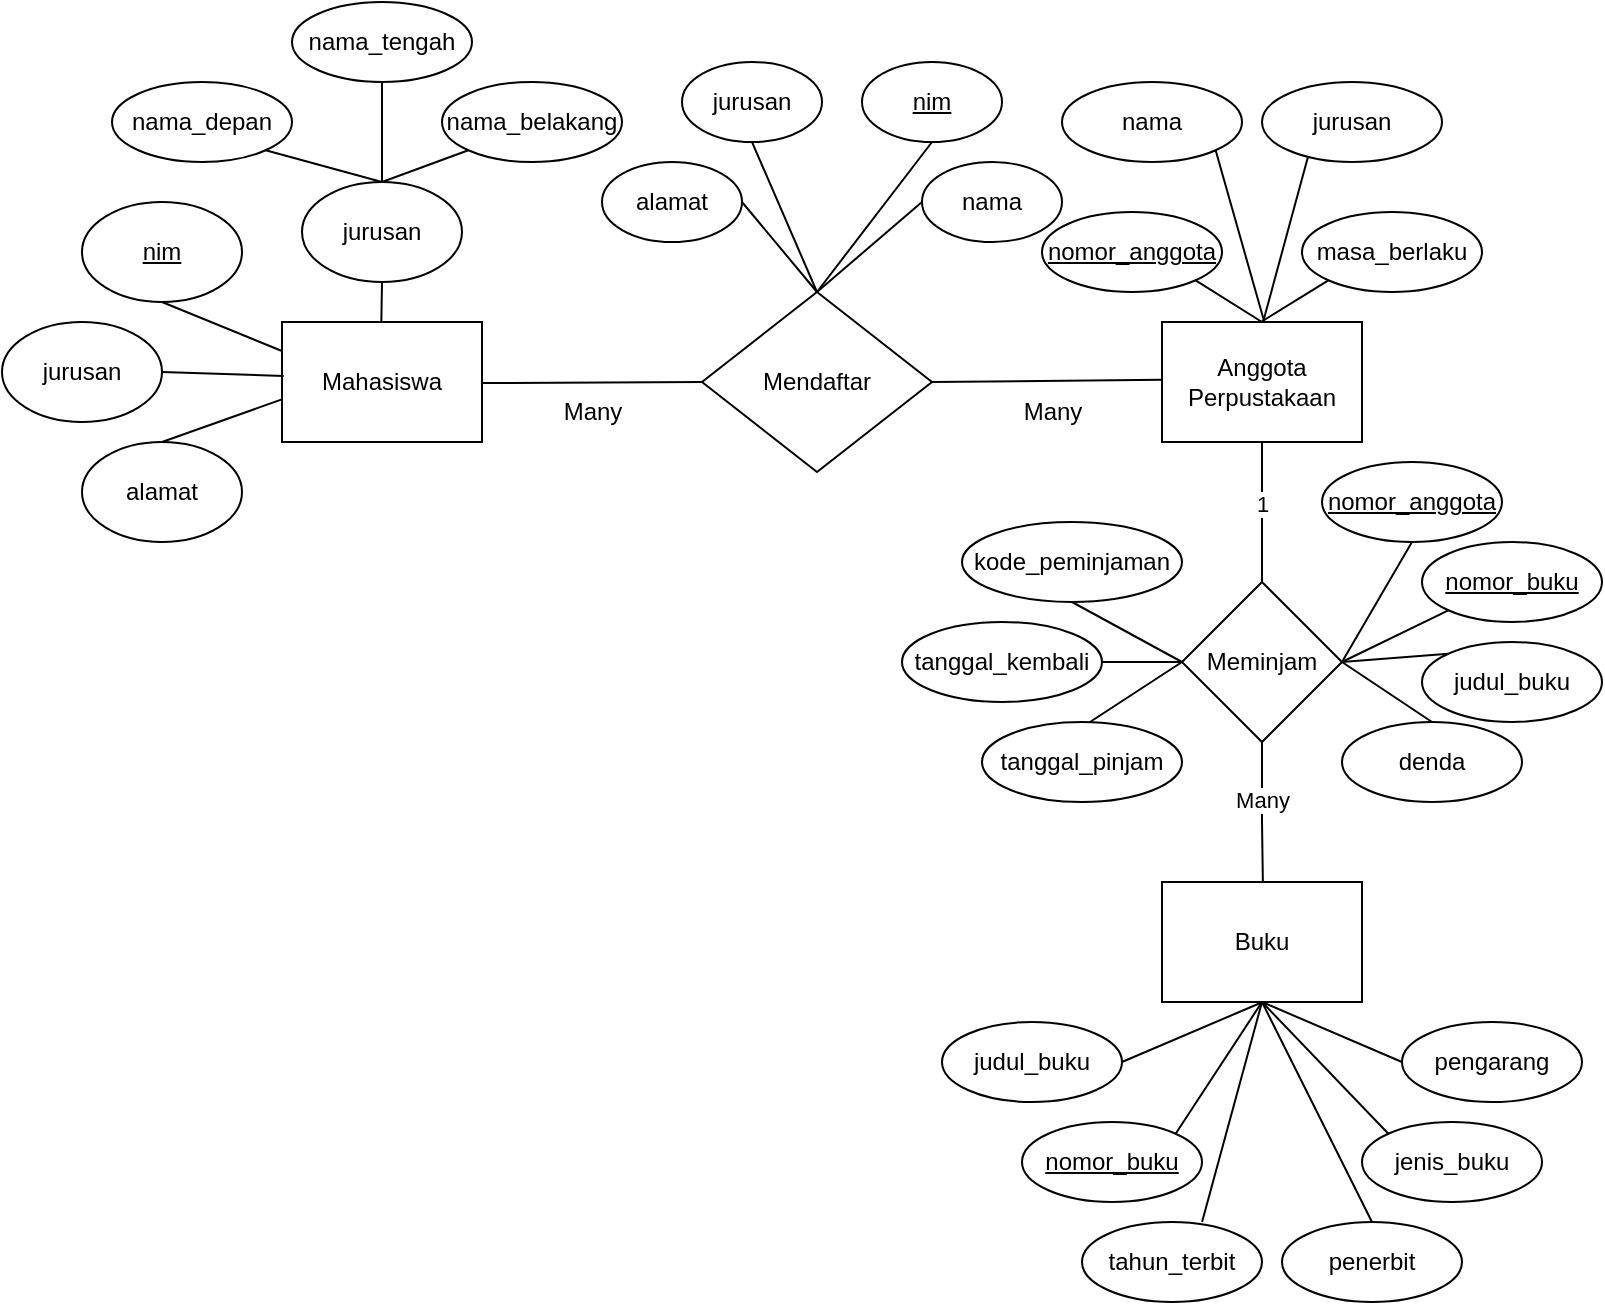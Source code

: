 <mxfile version="24.7.3" type="device">
  <diagram name="Page-1" id="mEbBu1JHxoz2n1vkZMlS">
    <mxGraphModel dx="1193" dy="740" grid="1" gridSize="10" guides="1" tooltips="1" connect="1" arrows="1" fold="1" page="1" pageScale="1" pageWidth="850" pageHeight="1100" math="0" shadow="0">
      <root>
        <mxCell id="0" />
        <mxCell id="1" parent="0" />
        <mxCell id="j5VsJwaszxmY-uf2Gs88-1" value="Mahasiswa" style="whiteSpace=wrap;html=1;align=center;perimeterSpacing=5;strokeWidth=1;rounded=0;" vertex="1" parent="1">
          <mxGeometry x="160" y="200" width="100" height="60" as="geometry" />
        </mxCell>
        <mxCell id="j5VsJwaszxmY-uf2Gs88-13" value="alamat" style="ellipse;whiteSpace=wrap;html=1;align=center;" vertex="1" parent="1">
          <mxGeometry x="60" y="260" width="80" height="50" as="geometry" />
        </mxCell>
        <mxCell id="j5VsJwaszxmY-uf2Gs88-14" value="jurusan" style="ellipse;whiteSpace=wrap;html=1;align=center;" vertex="1" parent="1">
          <mxGeometry x="20" y="200" width="80" height="50" as="geometry" />
        </mxCell>
        <mxCell id="j5VsJwaszxmY-uf2Gs88-18" value="" style="endArrow=none;html=1;rounded=0;entryX=0.045;entryY=0.624;entryDx=0;entryDy=0;entryPerimeter=0;exitX=0.5;exitY=0;exitDx=0;exitDy=0;" edge="1" parent="1" source="j5VsJwaszxmY-uf2Gs88-13" target="j5VsJwaszxmY-uf2Gs88-1">
          <mxGeometry relative="1" as="geometry">
            <mxPoint x="50" y="284.58" as="sourcePoint" />
            <mxPoint x="210" y="284.58" as="targetPoint" />
          </mxGeometry>
        </mxCell>
        <mxCell id="j5VsJwaszxmY-uf2Gs88-19" value="" style="endArrow=none;html=1;rounded=0;entryX=0.045;entryY=0.624;entryDx=0;entryDy=0;entryPerimeter=0;exitX=0.5;exitY=1;exitDx=0;exitDy=0;" edge="1" parent="1" source="j5VsJwaszxmY-uf2Gs88-21">
          <mxGeometry relative="1" as="geometry">
            <mxPoint x="100" y="190" as="sourcePoint" />
            <mxPoint x="160" y="214.5" as="targetPoint" />
          </mxGeometry>
        </mxCell>
        <mxCell id="j5VsJwaszxmY-uf2Gs88-20" value="" style="endArrow=none;html=1;rounded=0;entryX=0.053;entryY=0.457;entryDx=0;entryDy=0;entryPerimeter=0;exitX=1;exitY=0.5;exitDx=0;exitDy=0;" edge="1" parent="1" source="j5VsJwaszxmY-uf2Gs88-14" target="j5VsJwaszxmY-uf2Gs88-1">
          <mxGeometry relative="1" as="geometry">
            <mxPoint x="100" y="250" as="sourcePoint" />
            <mxPoint x="160" y="229" as="targetPoint" />
          </mxGeometry>
        </mxCell>
        <mxCell id="j5VsJwaszxmY-uf2Gs88-21" value="nim" style="ellipse;whiteSpace=wrap;html=1;align=center;fontStyle=4;" vertex="1" parent="1">
          <mxGeometry x="60" y="140" width="80" height="50" as="geometry" />
        </mxCell>
        <mxCell id="j5VsJwaszxmY-uf2Gs88-22" value="jurusan" style="ellipse;whiteSpace=wrap;html=1;align=center;" vertex="1" parent="1">
          <mxGeometry x="170" y="130" width="80" height="50" as="geometry" />
        </mxCell>
        <mxCell id="j5VsJwaszxmY-uf2Gs88-23" value="nama_depan" style="ellipse;whiteSpace=wrap;html=1;align=center;" vertex="1" parent="1">
          <mxGeometry x="75" y="80" width="90" height="40" as="geometry" />
        </mxCell>
        <mxCell id="j5VsJwaszxmY-uf2Gs88-24" value="nama_tengah" style="ellipse;whiteSpace=wrap;html=1;align=center;" vertex="1" parent="1">
          <mxGeometry x="165" y="40" width="90" height="40" as="geometry" />
        </mxCell>
        <mxCell id="j5VsJwaszxmY-uf2Gs88-25" value="nama_belakang" style="ellipse;whiteSpace=wrap;html=1;align=center;" vertex="1" parent="1">
          <mxGeometry x="240" y="80" width="90" height="40" as="geometry" />
        </mxCell>
        <mxCell id="j5VsJwaszxmY-uf2Gs88-26" value="" style="endArrow=none;html=1;rounded=0;entryX=0.5;entryY=1;entryDx=0;entryDy=0;exitX=0.5;exitY=0;exitDx=0;exitDy=0;" edge="1" parent="1" source="j5VsJwaszxmY-uf2Gs88-22" target="j5VsJwaszxmY-uf2Gs88-24">
          <mxGeometry relative="1" as="geometry">
            <mxPoint x="199.996" y="110.0" as="sourcePoint" />
            <mxPoint x="322.22" y="136.78" as="targetPoint" />
          </mxGeometry>
        </mxCell>
        <mxCell id="j5VsJwaszxmY-uf2Gs88-27" value="" style="endArrow=none;html=1;rounded=0;entryX=0;entryY=1;entryDx=0;entryDy=0;exitX=0.5;exitY=0;exitDx=0;exitDy=0;" edge="1" parent="1" source="j5VsJwaszxmY-uf2Gs88-22" target="j5VsJwaszxmY-uf2Gs88-25">
          <mxGeometry relative="1" as="geometry">
            <mxPoint x="210" y="110" as="sourcePoint" />
            <mxPoint x="220" y="60" as="targetPoint" />
          </mxGeometry>
        </mxCell>
        <mxCell id="j5VsJwaszxmY-uf2Gs88-28" value="" style="endArrow=none;html=1;rounded=0;entryX=1;entryY=1;entryDx=0;entryDy=0;exitX=0.5;exitY=0;exitDx=0;exitDy=0;" edge="1" parent="1" source="j5VsJwaszxmY-uf2Gs88-22" target="j5VsJwaszxmY-uf2Gs88-23">
          <mxGeometry relative="1" as="geometry">
            <mxPoint x="190" y="120" as="sourcePoint" />
            <mxPoint x="190" y="60" as="targetPoint" />
          </mxGeometry>
        </mxCell>
        <mxCell id="j5VsJwaszxmY-uf2Gs88-30" value="" style="endArrow=none;html=1;rounded=0;exitX=0.5;exitY=1;exitDx=0;exitDy=0;entryX=0.497;entryY=0.069;entryDx=0;entryDy=0;entryPerimeter=0;" edge="1" parent="1" source="j5VsJwaszxmY-uf2Gs88-22" target="j5VsJwaszxmY-uf2Gs88-1">
          <mxGeometry relative="1" as="geometry">
            <mxPoint x="200" y="170" as="sourcePoint" />
            <mxPoint x="360" y="170" as="targetPoint" />
          </mxGeometry>
        </mxCell>
        <mxCell id="j5VsJwaszxmY-uf2Gs88-33" value="Mendaftar" style="shape=rhombus;perimeter=rhombusPerimeter;whiteSpace=wrap;html=1;align=center;" vertex="1" parent="1">
          <mxGeometry x="370" y="185" width="115" height="90" as="geometry" />
        </mxCell>
        <mxCell id="j5VsJwaszxmY-uf2Gs88-34" value="alamat" style="ellipse;whiteSpace=wrap;html=1;align=center;" vertex="1" parent="1">
          <mxGeometry x="320" y="120" width="70" height="40" as="geometry" />
        </mxCell>
        <mxCell id="j5VsJwaszxmY-uf2Gs88-35" value="jurusan" style="ellipse;whiteSpace=wrap;html=1;align=center;" vertex="1" parent="1">
          <mxGeometry x="360" y="70" width="70" height="40" as="geometry" />
        </mxCell>
        <mxCell id="j5VsJwaszxmY-uf2Gs88-37" value="nama" style="ellipse;whiteSpace=wrap;html=1;align=center;" vertex="1" parent="1">
          <mxGeometry x="480" y="120" width="70" height="40" as="geometry" />
        </mxCell>
        <mxCell id="j5VsJwaszxmY-uf2Gs88-39" value="" style="endArrow=none;html=1;rounded=0;exitX=0.5;exitY=0;exitDx=0;exitDy=0;entryX=0;entryY=0.5;entryDx=0;entryDy=0;" edge="1" parent="1" source="j5VsJwaszxmY-uf2Gs88-33" target="j5VsJwaszxmY-uf2Gs88-37">
          <mxGeometry relative="1" as="geometry">
            <mxPoint x="460" y="200" as="sourcePoint" />
            <mxPoint x="620" y="200" as="targetPoint" />
          </mxGeometry>
        </mxCell>
        <mxCell id="j5VsJwaszxmY-uf2Gs88-40" value="" style="endArrow=none;html=1;rounded=0;exitX=0.5;exitY=0;exitDx=0;exitDy=0;entryX=0.5;entryY=1;entryDx=0;entryDy=0;" edge="1" parent="1" source="j5VsJwaszxmY-uf2Gs88-33" target="j5VsJwaszxmY-uf2Gs88-35">
          <mxGeometry relative="1" as="geometry">
            <mxPoint x="438" y="195" as="sourcePoint" />
            <mxPoint x="490" y="150" as="targetPoint" />
          </mxGeometry>
        </mxCell>
        <mxCell id="j5VsJwaszxmY-uf2Gs88-41" value="" style="endArrow=none;html=1;rounded=0;entryX=1;entryY=0.5;entryDx=0;entryDy=0;exitX=0.5;exitY=0;exitDx=0;exitDy=0;" edge="1" parent="1" source="j5VsJwaszxmY-uf2Gs88-33" target="j5VsJwaszxmY-uf2Gs88-34">
          <mxGeometry relative="1" as="geometry">
            <mxPoint x="450" y="200" as="sourcePoint" />
            <mxPoint x="500" y="160" as="targetPoint" />
          </mxGeometry>
        </mxCell>
        <mxCell id="j5VsJwaszxmY-uf2Gs88-42" value="" style="endArrow=none;html=1;rounded=0;exitX=0.5;exitY=0;exitDx=0;exitDy=0;entryX=0.5;entryY=1;entryDx=0;entryDy=0;" edge="1" parent="1" source="j5VsJwaszxmY-uf2Gs88-33" target="j5VsJwaszxmY-uf2Gs88-47">
          <mxGeometry relative="1" as="geometry">
            <mxPoint x="458" y="215" as="sourcePoint" />
            <mxPoint x="480" y="110" as="targetPoint" />
          </mxGeometry>
        </mxCell>
        <mxCell id="j5VsJwaszxmY-uf2Gs88-47" value="nim" style="ellipse;whiteSpace=wrap;html=1;align=center;fontStyle=4;" vertex="1" parent="1">
          <mxGeometry x="450" y="70" width="70" height="40" as="geometry" />
        </mxCell>
        <mxCell id="j5VsJwaszxmY-uf2Gs88-48" value="Anggota&lt;div&gt;Perpustakaan&lt;/div&gt;" style="whiteSpace=wrap;html=1;align=center;perimeterSpacing=5;strokeWidth=1;rounded=0;" vertex="1" parent="1">
          <mxGeometry x="600" y="200" width="100" height="60" as="geometry" />
        </mxCell>
        <mxCell id="j5VsJwaszxmY-uf2Gs88-50" value="jurusan" style="ellipse;whiteSpace=wrap;html=1;align=center;" vertex="1" parent="1">
          <mxGeometry x="650" y="80" width="90" height="40" as="geometry" />
        </mxCell>
        <mxCell id="j5VsJwaszxmY-uf2Gs88-51" value="nama" style="ellipse;whiteSpace=wrap;html=1;align=center;" vertex="1" parent="1">
          <mxGeometry x="550" y="80" width="90" height="40" as="geometry" />
        </mxCell>
        <mxCell id="j5VsJwaszxmY-uf2Gs88-52" value="masa_berlaku" style="ellipse;whiteSpace=wrap;html=1;align=center;" vertex="1" parent="1">
          <mxGeometry x="670" y="145" width="90" height="40" as="geometry" />
        </mxCell>
        <mxCell id="j5VsJwaszxmY-uf2Gs88-53" value="nomor_anggota" style="ellipse;whiteSpace=wrap;html=1;align=center;fontStyle=4;" vertex="1" parent="1">
          <mxGeometry x="540" y="145" width="90" height="40" as="geometry" />
        </mxCell>
        <mxCell id="j5VsJwaszxmY-uf2Gs88-54" value="" style="endArrow=none;html=1;rounded=0;exitX=0.499;exitY=0.068;exitDx=0;exitDy=0;exitPerimeter=0;entryX=0;entryY=1;entryDx=0;entryDy=0;" edge="1" parent="1" source="j5VsJwaszxmY-uf2Gs88-48" target="j5VsJwaszxmY-uf2Gs88-52">
          <mxGeometry relative="1" as="geometry">
            <mxPoint x="410" y="200" as="sourcePoint" />
            <mxPoint x="570" y="200" as="targetPoint" />
          </mxGeometry>
        </mxCell>
        <mxCell id="j5VsJwaszxmY-uf2Gs88-56" value="" style="endArrow=none;html=1;rounded=0;exitX=1;exitY=1;exitDx=0;exitDy=0;" edge="1" parent="1" source="j5VsJwaszxmY-uf2Gs88-53">
          <mxGeometry relative="1" as="geometry">
            <mxPoint x="470" y="220" as="sourcePoint" />
            <mxPoint x="650" y="200" as="targetPoint" />
          </mxGeometry>
        </mxCell>
        <mxCell id="j5VsJwaszxmY-uf2Gs88-57" value="" style="endArrow=none;html=1;rounded=0;entryX=0.504;entryY=0.077;entryDx=0;entryDy=0;entryPerimeter=0;exitX=0.254;exitY=0.946;exitDx=0;exitDy=0;exitPerimeter=0;" edge="1" parent="1" source="j5VsJwaszxmY-uf2Gs88-50" target="j5VsJwaszxmY-uf2Gs88-48">
          <mxGeometry relative="1" as="geometry">
            <mxPoint x="470" y="220" as="sourcePoint" />
            <mxPoint x="630" y="220" as="targetPoint" />
          </mxGeometry>
        </mxCell>
        <mxCell id="j5VsJwaszxmY-uf2Gs88-58" value="" style="endArrow=none;html=1;rounded=0;entryX=0.51;entryY=0.068;entryDx=0;entryDy=0;entryPerimeter=0;exitX=1;exitY=1;exitDx=0;exitDy=0;" edge="1" parent="1" source="j5VsJwaszxmY-uf2Gs88-51" target="j5VsJwaszxmY-uf2Gs88-48">
          <mxGeometry relative="1" as="geometry">
            <mxPoint x="682" y="126" as="sourcePoint" />
            <mxPoint x="660" y="210" as="targetPoint" />
          </mxGeometry>
        </mxCell>
        <mxCell id="j5VsJwaszxmY-uf2Gs88-60" value="" style="endArrow=none;html=1;rounded=0;exitX=0.954;exitY=0.508;exitDx=0;exitDy=0;exitPerimeter=0;entryX=0;entryY=0.5;entryDx=0;entryDy=0;" edge="1" parent="1" source="j5VsJwaszxmY-uf2Gs88-1" target="j5VsJwaszxmY-uf2Gs88-33">
          <mxGeometry relative="1" as="geometry">
            <mxPoint x="370" y="270" as="sourcePoint" />
            <mxPoint x="530" y="270" as="targetPoint" />
          </mxGeometry>
        </mxCell>
        <mxCell id="j5VsJwaszxmY-uf2Gs88-61" value="" style="endArrow=none;html=1;rounded=0;exitX=1;exitY=0.5;exitDx=0;exitDy=0;entryX=0.047;entryY=0.484;entryDx=0;entryDy=0;entryPerimeter=0;" edge="1" parent="1" source="j5VsJwaszxmY-uf2Gs88-33" target="j5VsJwaszxmY-uf2Gs88-48">
          <mxGeometry relative="1" as="geometry">
            <mxPoint x="460" y="310" as="sourcePoint" />
            <mxPoint x="620" y="310" as="targetPoint" />
          </mxGeometry>
        </mxCell>
        <mxCell id="j5VsJwaszxmY-uf2Gs88-62" value="Many" style="text;html=1;align=center;verticalAlign=middle;resizable=0;points=[];autosize=1;strokeColor=none;fillColor=none;" vertex="1" parent="1">
          <mxGeometry x="290" y="230" width="50" height="30" as="geometry" />
        </mxCell>
        <mxCell id="j5VsJwaszxmY-uf2Gs88-63" value="Many" style="text;html=1;align=center;verticalAlign=middle;resizable=0;points=[];autosize=1;strokeColor=none;fillColor=none;" vertex="1" parent="1">
          <mxGeometry x="520" y="230" width="50" height="30" as="geometry" />
        </mxCell>
        <mxCell id="j5VsJwaszxmY-uf2Gs88-64" value="Meminjam" style="shape=rhombus;perimeter=rhombusPerimeter;whiteSpace=wrap;html=1;align=center;" vertex="1" parent="1">
          <mxGeometry x="610" y="330" width="80" height="80" as="geometry" />
        </mxCell>
        <mxCell id="j5VsJwaszxmY-uf2Gs88-65" value="" style="endArrow=none;html=1;rounded=0;" edge="1" parent="1" target="j5VsJwaszxmY-uf2Gs88-64">
          <mxGeometry relative="1" as="geometry">
            <mxPoint x="650" y="260" as="sourcePoint" />
            <mxPoint x="630" y="320" as="targetPoint" />
          </mxGeometry>
        </mxCell>
        <mxCell id="j5VsJwaszxmY-uf2Gs88-73" value="1" style="edgeLabel;html=1;align=center;verticalAlign=middle;resizable=0;points=[];" vertex="1" connectable="0" parent="j5VsJwaszxmY-uf2Gs88-65">
          <mxGeometry x="-0.116" relative="1" as="geometry">
            <mxPoint as="offset" />
          </mxGeometry>
        </mxCell>
        <mxCell id="j5VsJwaszxmY-uf2Gs88-66" value="nomor_buku" style="ellipse;whiteSpace=wrap;html=1;align=center;fontStyle=4;" vertex="1" parent="1">
          <mxGeometry x="730" y="310" width="90" height="40" as="geometry" />
        </mxCell>
        <mxCell id="j5VsJwaszxmY-uf2Gs88-67" value="nomor_anggota" style="ellipse;whiteSpace=wrap;html=1;align=center;fontStyle=4;" vertex="1" parent="1">
          <mxGeometry x="680" y="270" width="90" height="40" as="geometry" />
        </mxCell>
        <mxCell id="j5VsJwaszxmY-uf2Gs88-68" value="kode_peminjaman" style="ellipse;whiteSpace=wrap;html=1;align=center;" vertex="1" parent="1">
          <mxGeometry x="500" y="300" width="110" height="40" as="geometry" />
        </mxCell>
        <mxCell id="j5VsJwaszxmY-uf2Gs88-69" value="tanggal_kembali" style="ellipse;whiteSpace=wrap;html=1;align=center;" vertex="1" parent="1">
          <mxGeometry x="470" y="350" width="100" height="40" as="geometry" />
        </mxCell>
        <mxCell id="j5VsJwaszxmY-uf2Gs88-70" value="tanggal_pinjam" style="ellipse;whiteSpace=wrap;html=1;align=center;" vertex="1" parent="1">
          <mxGeometry x="510" y="400" width="100" height="40" as="geometry" />
        </mxCell>
        <mxCell id="j5VsJwaszxmY-uf2Gs88-71" value="denda" style="ellipse;whiteSpace=wrap;html=1;align=center;" vertex="1" parent="1">
          <mxGeometry x="690" y="400" width="90" height="40" as="geometry" />
        </mxCell>
        <mxCell id="j5VsJwaszxmY-uf2Gs88-72" value="judul_buku" style="ellipse;whiteSpace=wrap;html=1;align=center;" vertex="1" parent="1">
          <mxGeometry x="730" y="360" width="90" height="40" as="geometry" />
        </mxCell>
        <mxCell id="j5VsJwaszxmY-uf2Gs88-74" value="" style="endArrow=none;html=1;rounded=0;entryX=0;entryY=0.5;entryDx=0;entryDy=0;exitX=0.5;exitY=1;exitDx=0;exitDy=0;" edge="1" parent="1" source="j5VsJwaszxmY-uf2Gs88-68" target="j5VsJwaszxmY-uf2Gs88-64">
          <mxGeometry relative="1" as="geometry">
            <mxPoint x="560" y="340" as="sourcePoint" />
            <mxPoint x="610" y="310" as="targetPoint" />
          </mxGeometry>
        </mxCell>
        <mxCell id="j5VsJwaszxmY-uf2Gs88-75" value="" style="endArrow=none;html=1;rounded=0;exitX=1;exitY=0.5;exitDx=0;exitDy=0;" edge="1" parent="1" source="j5VsJwaszxmY-uf2Gs88-69">
          <mxGeometry relative="1" as="geometry">
            <mxPoint x="565" y="350" as="sourcePoint" />
            <mxPoint x="610" y="370" as="targetPoint" />
          </mxGeometry>
        </mxCell>
        <mxCell id="j5VsJwaszxmY-uf2Gs88-76" value="" style="endArrow=none;html=1;rounded=0;entryX=0;entryY=0.5;entryDx=0;entryDy=0;exitX=0.538;exitY=0.003;exitDx=0;exitDy=0;exitPerimeter=0;" edge="1" parent="1" source="j5VsJwaszxmY-uf2Gs88-70" target="j5VsJwaszxmY-uf2Gs88-64">
          <mxGeometry relative="1" as="geometry">
            <mxPoint x="470" y="410" as="sourcePoint" />
            <mxPoint x="630" y="410" as="targetPoint" />
          </mxGeometry>
        </mxCell>
        <mxCell id="j5VsJwaszxmY-uf2Gs88-77" value="" style="endArrow=none;html=1;rounded=0;exitX=1;exitY=0.5;exitDx=0;exitDy=0;entryX=0.5;entryY=1;entryDx=0;entryDy=0;" edge="1" parent="1" source="j5VsJwaszxmY-uf2Gs88-64" target="j5VsJwaszxmY-uf2Gs88-67">
          <mxGeometry relative="1" as="geometry">
            <mxPoint x="570" y="410" as="sourcePoint" />
            <mxPoint x="730" y="410" as="targetPoint" />
          </mxGeometry>
        </mxCell>
        <mxCell id="j5VsJwaszxmY-uf2Gs88-78" value="" style="endArrow=none;html=1;rounded=0;exitX=1;exitY=0.5;exitDx=0;exitDy=0;entryX=0;entryY=1;entryDx=0;entryDy=0;" edge="1" parent="1" source="j5VsJwaszxmY-uf2Gs88-64" target="j5VsJwaszxmY-uf2Gs88-66">
          <mxGeometry relative="1" as="geometry">
            <mxPoint x="570" y="360" as="sourcePoint" />
            <mxPoint x="730" y="360" as="targetPoint" />
          </mxGeometry>
        </mxCell>
        <mxCell id="j5VsJwaszxmY-uf2Gs88-79" value="" style="endArrow=none;html=1;rounded=0;exitX=1;exitY=0.5;exitDx=0;exitDy=0;entryX=0;entryY=0;entryDx=0;entryDy=0;" edge="1" parent="1" source="j5VsJwaszxmY-uf2Gs88-64" target="j5VsJwaszxmY-uf2Gs88-72">
          <mxGeometry relative="1" as="geometry">
            <mxPoint x="700" y="380" as="sourcePoint" />
            <mxPoint x="753" y="354" as="targetPoint" />
          </mxGeometry>
        </mxCell>
        <mxCell id="j5VsJwaszxmY-uf2Gs88-80" value="" style="endArrow=none;html=1;rounded=0;exitX=1;exitY=0.5;exitDx=0;exitDy=0;entryX=0.5;entryY=0;entryDx=0;entryDy=0;" edge="1" parent="1" source="j5VsJwaszxmY-uf2Gs88-64" target="j5VsJwaszxmY-uf2Gs88-71">
          <mxGeometry relative="1" as="geometry">
            <mxPoint x="570" y="360" as="sourcePoint" />
            <mxPoint x="730" y="360" as="targetPoint" />
          </mxGeometry>
        </mxCell>
        <mxCell id="j5VsJwaszxmY-uf2Gs88-81" value="Buku" style="whiteSpace=wrap;html=1;align=center;perimeterSpacing=5;strokeWidth=1;rounded=0;" vertex="1" parent="1">
          <mxGeometry x="600" y="480" width="100" height="60" as="geometry" />
        </mxCell>
        <mxCell id="j5VsJwaszxmY-uf2Gs88-82" value="" style="endArrow=none;html=1;rounded=0;exitX=0.5;exitY=1;exitDx=0;exitDy=0;entryX=0.504;entryY=0.075;entryDx=0;entryDy=0;entryPerimeter=0;" edge="1" parent="1" source="j5VsJwaszxmY-uf2Gs88-64" target="j5VsJwaszxmY-uf2Gs88-81">
          <mxGeometry relative="1" as="geometry">
            <mxPoint x="530" y="460" as="sourcePoint" />
            <mxPoint x="690" y="460" as="targetPoint" />
            <Array as="points">
              <mxPoint x="650" y="450" />
            </Array>
          </mxGeometry>
        </mxCell>
        <mxCell id="j5VsJwaszxmY-uf2Gs88-83" value="Many" style="edgeLabel;html=1;align=center;verticalAlign=middle;resizable=0;points=[];" vertex="1" connectable="0" parent="j5VsJwaszxmY-uf2Gs88-82">
          <mxGeometry x="-0.177" relative="1" as="geometry">
            <mxPoint as="offset" />
          </mxGeometry>
        </mxCell>
        <mxCell id="j5VsJwaszxmY-uf2Gs88-84" value="judul_buku" style="ellipse;whiteSpace=wrap;html=1;align=center;" vertex="1" parent="1">
          <mxGeometry x="490" y="550" width="90" height="40" as="geometry" />
        </mxCell>
        <mxCell id="j5VsJwaszxmY-uf2Gs88-85" value="jenis_buku" style="ellipse;whiteSpace=wrap;html=1;align=center;" vertex="1" parent="1">
          <mxGeometry x="700" y="600" width="90" height="40" as="geometry" />
        </mxCell>
        <mxCell id="j5VsJwaszxmY-uf2Gs88-86" value="tahun_terbit" style="ellipse;whiteSpace=wrap;html=1;align=center;" vertex="1" parent="1">
          <mxGeometry x="560" y="650" width="90" height="40" as="geometry" />
        </mxCell>
        <mxCell id="j5VsJwaszxmY-uf2Gs88-87" value="penerbit" style="ellipse;whiteSpace=wrap;html=1;align=center;" vertex="1" parent="1">
          <mxGeometry x="660" y="650" width="90" height="40" as="geometry" />
        </mxCell>
        <mxCell id="j5VsJwaszxmY-uf2Gs88-88" value="pengarang" style="ellipse;whiteSpace=wrap;html=1;align=center;" vertex="1" parent="1">
          <mxGeometry x="720" y="550" width="90" height="40" as="geometry" />
        </mxCell>
        <mxCell id="j5VsJwaszxmY-uf2Gs88-89" value="nomor_buku" style="ellipse;whiteSpace=wrap;html=1;align=center;fontStyle=4;" vertex="1" parent="1">
          <mxGeometry x="530" y="600" width="90" height="40" as="geometry" />
        </mxCell>
        <mxCell id="j5VsJwaszxmY-uf2Gs88-90" value="" style="endArrow=none;html=1;rounded=0;exitX=1;exitY=0.5;exitDx=0;exitDy=0;entryX=0.498;entryY=0.932;entryDx=0;entryDy=0;entryPerimeter=0;" edge="1" parent="1" source="j5VsJwaszxmY-uf2Gs88-84" target="j5VsJwaszxmY-uf2Gs88-81">
          <mxGeometry relative="1" as="geometry">
            <mxPoint x="540" y="560" as="sourcePoint" />
            <mxPoint x="650" y="550" as="targetPoint" />
          </mxGeometry>
        </mxCell>
        <mxCell id="j5VsJwaszxmY-uf2Gs88-91" value="" style="endArrow=none;html=1;rounded=0;entryX=0;entryY=0.5;entryDx=0;entryDy=0;" edge="1" parent="1" target="j5VsJwaszxmY-uf2Gs88-88">
          <mxGeometry relative="1" as="geometry">
            <mxPoint x="650" y="540" as="sourcePoint" />
            <mxPoint x="700" y="560" as="targetPoint" />
          </mxGeometry>
        </mxCell>
        <mxCell id="j5VsJwaszxmY-uf2Gs88-92" value="" style="endArrow=none;html=1;rounded=0;entryX=0.5;entryY=0;entryDx=0;entryDy=0;" edge="1" parent="1" target="j5VsJwaszxmY-uf2Gs88-87">
          <mxGeometry relative="1" as="geometry">
            <mxPoint x="650" y="540" as="sourcePoint" />
            <mxPoint x="710" y="600" as="targetPoint" />
          </mxGeometry>
        </mxCell>
        <mxCell id="j5VsJwaszxmY-uf2Gs88-93" value="" style="endArrow=none;html=1;rounded=0;entryX=0;entryY=0;entryDx=0;entryDy=0;" edge="1" parent="1" target="j5VsJwaszxmY-uf2Gs88-85">
          <mxGeometry relative="1" as="geometry">
            <mxPoint x="650" y="540" as="sourcePoint" />
            <mxPoint x="710" y="600" as="targetPoint" />
          </mxGeometry>
        </mxCell>
        <mxCell id="j5VsJwaszxmY-uf2Gs88-96" value="" style="endArrow=none;html=1;rounded=0;exitX=1;exitY=0;exitDx=0;exitDy=0;" edge="1" parent="1" source="j5VsJwaszxmY-uf2Gs88-89">
          <mxGeometry relative="1" as="geometry">
            <mxPoint x="590" y="580" as="sourcePoint" />
            <mxPoint x="650" y="540" as="targetPoint" />
          </mxGeometry>
        </mxCell>
        <mxCell id="j5VsJwaszxmY-uf2Gs88-97" value="" style="endArrow=none;html=1;rounded=0;exitX=0.667;exitY=0;exitDx=0;exitDy=0;exitPerimeter=0;" edge="1" parent="1" source="j5VsJwaszxmY-uf2Gs88-86">
          <mxGeometry relative="1" as="geometry">
            <mxPoint x="600" y="590" as="sourcePoint" />
            <mxPoint x="650" y="540" as="targetPoint" />
          </mxGeometry>
        </mxCell>
      </root>
    </mxGraphModel>
  </diagram>
</mxfile>
